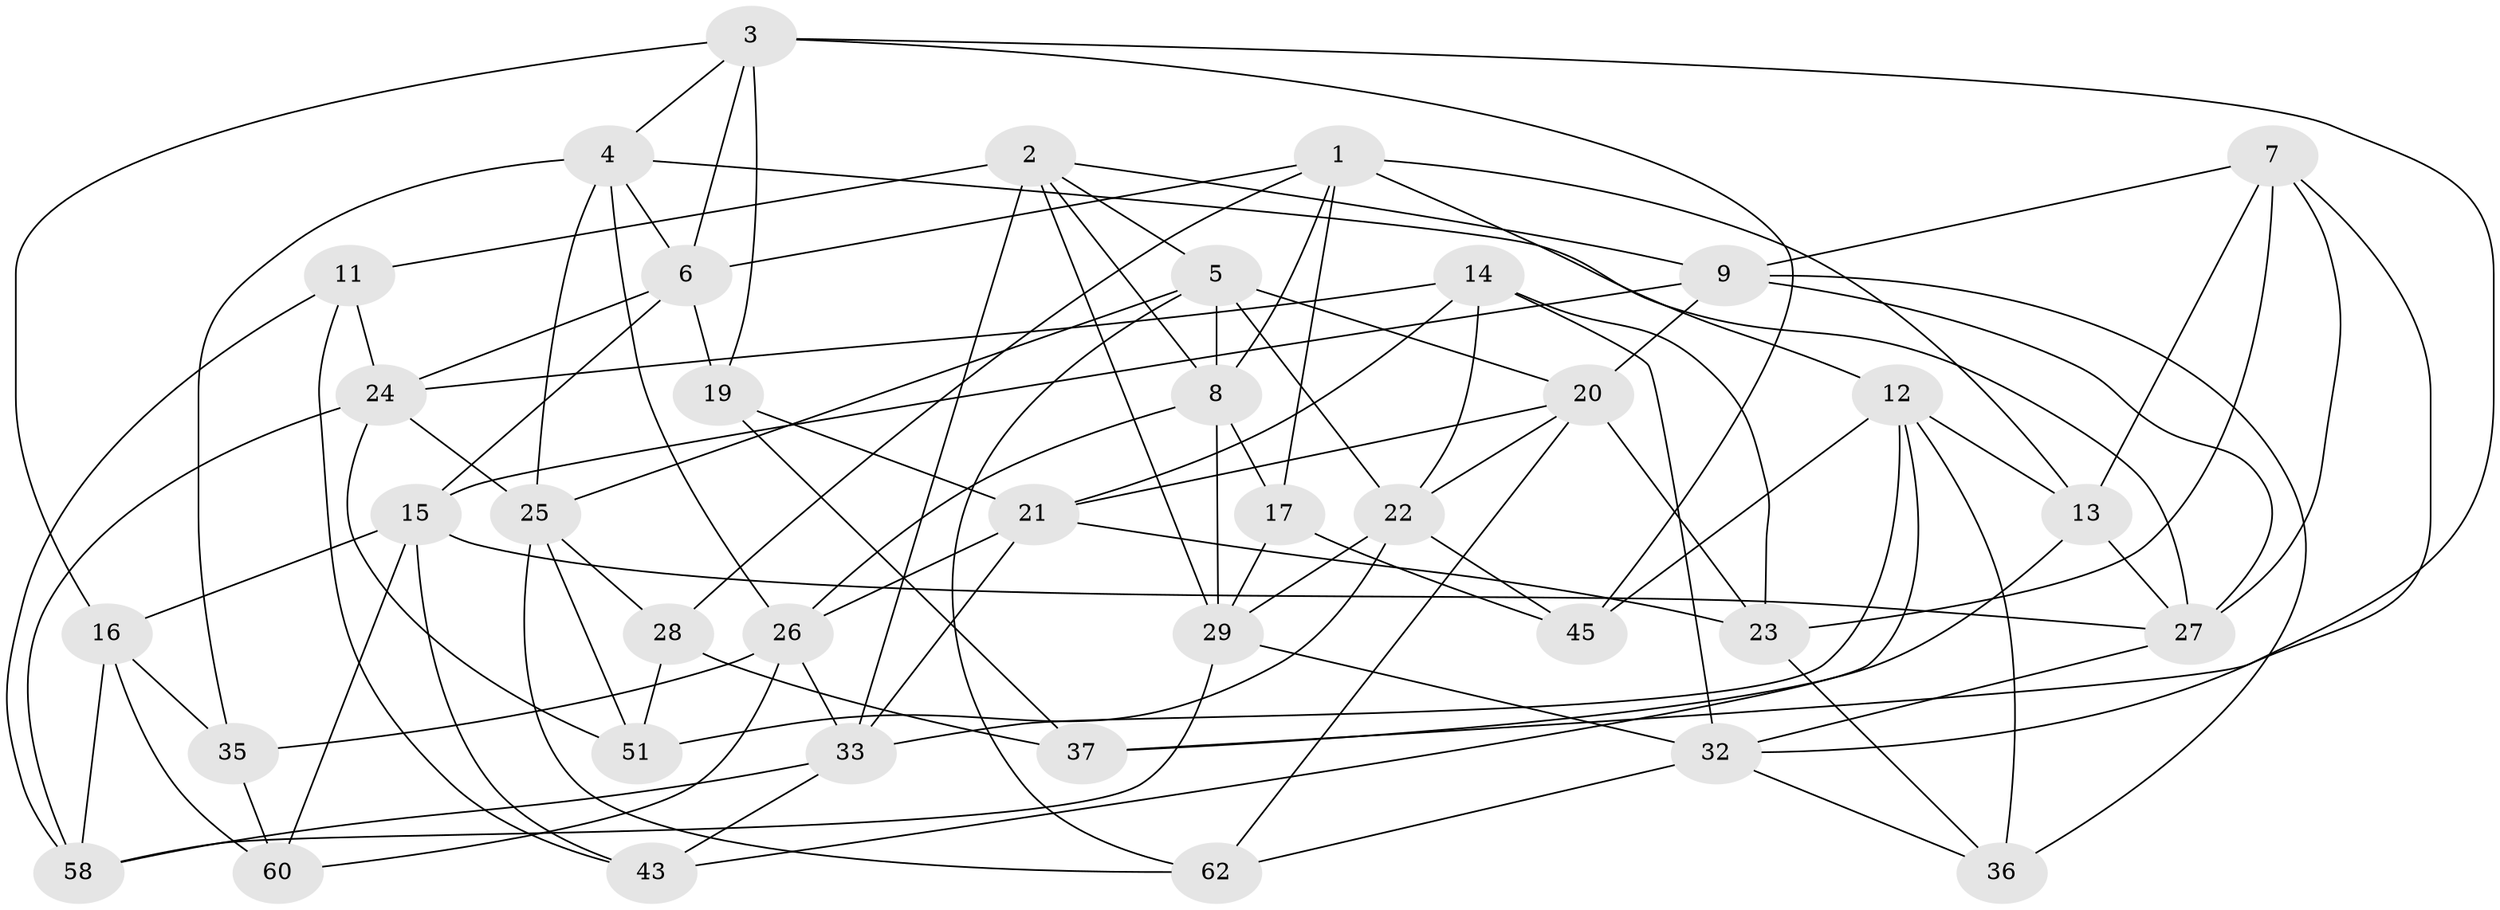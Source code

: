 // Generated by graph-tools (version 1.1) at 2025/24/03/03/25 07:24:27]
// undirected, 38 vertices, 99 edges
graph export_dot {
graph [start="1"]
  node [color=gray90,style=filled];
  1 [super="+34"];
  2 [super="+41"];
  3 [super="+44"];
  4 [super="+61"];
  5 [super="+30"];
  6 [super="+10"];
  7 [super="+49"];
  8 [super="+18"];
  9 [super="+50"];
  11;
  12 [super="+54"];
  13 [super="+59"];
  14 [super="+38"];
  15 [super="+39"];
  16 [super="+57"];
  17;
  19;
  20 [super="+56"];
  21 [super="+63"];
  22 [super="+48"];
  23 [super="+53"];
  24 [super="+46"];
  25 [super="+52"];
  26 [super="+40"];
  27 [super="+31"];
  28;
  29 [super="+55"];
  32 [super="+42"];
  33 [super="+47"];
  35;
  36;
  37;
  43;
  45;
  51;
  58 [super="+64"];
  60;
  62;
  1 -- 17;
  1 -- 28;
  1 -- 8;
  1 -- 12;
  1 -- 6;
  1 -- 13;
  2 -- 5;
  2 -- 8;
  2 -- 11;
  2 -- 33;
  2 -- 29;
  2 -- 9;
  3 -- 4;
  3 -- 19;
  3 -- 45;
  3 -- 37;
  3 -- 6;
  3 -- 16;
  4 -- 35;
  4 -- 26;
  4 -- 25;
  4 -- 27;
  4 -- 6;
  5 -- 20;
  5 -- 8;
  5 -- 25;
  5 -- 62;
  5 -- 22;
  6 -- 15;
  6 -- 19;
  6 -- 24;
  7 -- 13 [weight=2];
  7 -- 23;
  7 -- 9;
  7 -- 32;
  7 -- 27;
  8 -- 29;
  8 -- 26;
  8 -- 17;
  9 -- 36;
  9 -- 27;
  9 -- 15;
  9 -- 20;
  11 -- 58;
  11 -- 43;
  11 -- 24;
  12 -- 43;
  12 -- 33;
  12 -- 45;
  12 -- 36;
  12 -- 13;
  13 -- 37;
  13 -- 27;
  14 -- 22;
  14 -- 21;
  14 -- 23 [weight=2];
  14 -- 24;
  14 -- 32;
  15 -- 60;
  15 -- 43;
  15 -- 16;
  15 -- 27;
  16 -- 58 [weight=2];
  16 -- 35;
  16 -- 60;
  17 -- 29;
  17 -- 45;
  19 -- 21;
  19 -- 37;
  20 -- 22;
  20 -- 23;
  20 -- 21;
  20 -- 62;
  21 -- 23;
  21 -- 26;
  21 -- 33;
  22 -- 51;
  22 -- 29;
  22 -- 45;
  23 -- 36;
  24 -- 51;
  24 -- 25;
  24 -- 58;
  25 -- 62;
  25 -- 51;
  25 -- 28;
  26 -- 35;
  26 -- 60;
  26 -- 33;
  27 -- 32;
  28 -- 37;
  28 -- 51;
  29 -- 32;
  29 -- 58;
  32 -- 36;
  32 -- 62;
  33 -- 43;
  33 -- 58;
  35 -- 60;
}
